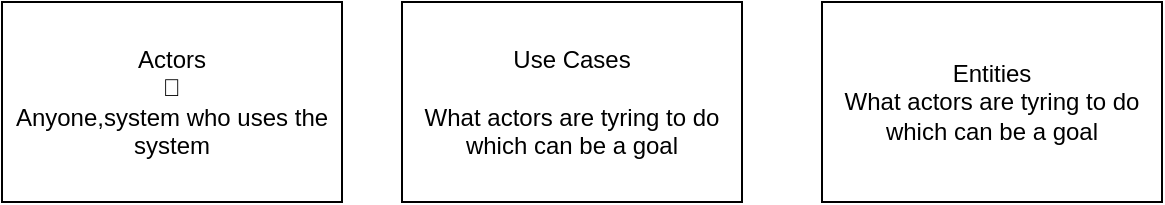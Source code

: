 <mxfile version="13.1.3">
    <diagram id="6hGFLwfOUW9BJ-s0fimq" name="Page-1">
        <mxGraphModel dx="1974" dy="410" grid="1" gridSize="10" guides="1" tooltips="1" connect="1" arrows="1" fold="1" page="1" pageScale="1" pageWidth="827" pageHeight="1169" background="none" math="0" shadow="0">
            <root>
                <mxCell id="0"/>
                <mxCell id="1" parent="0"/>
                <mxCell id="2" value="Actors&lt;br&gt;🧑&lt;br&gt;Anyone,system who uses the system&lt;br&gt;" style="whiteSpace=wrap;html=1;" vertex="1" parent="1">
                    <mxGeometry x="-200" y="280" width="170" height="100" as="geometry"/>
                </mxCell>
                <mxCell id="4" value="Use Cases&lt;br&gt;&lt;br&gt;What actors are tyring to do which can be a goal" style="whiteSpace=wrap;html=1;" vertex="1" parent="1">
                    <mxGeometry y="280" width="170" height="100" as="geometry"/>
                </mxCell>
                <mxCell id="6" value="Entities&lt;br&gt;What actors are tyring to do which can be a goal" style="whiteSpace=wrap;html=1;" vertex="1" parent="1">
                    <mxGeometry x="210" y="280" width="170" height="100" as="geometry"/>
                </mxCell>
            </root>
        </mxGraphModel>
    </diagram>
</mxfile>